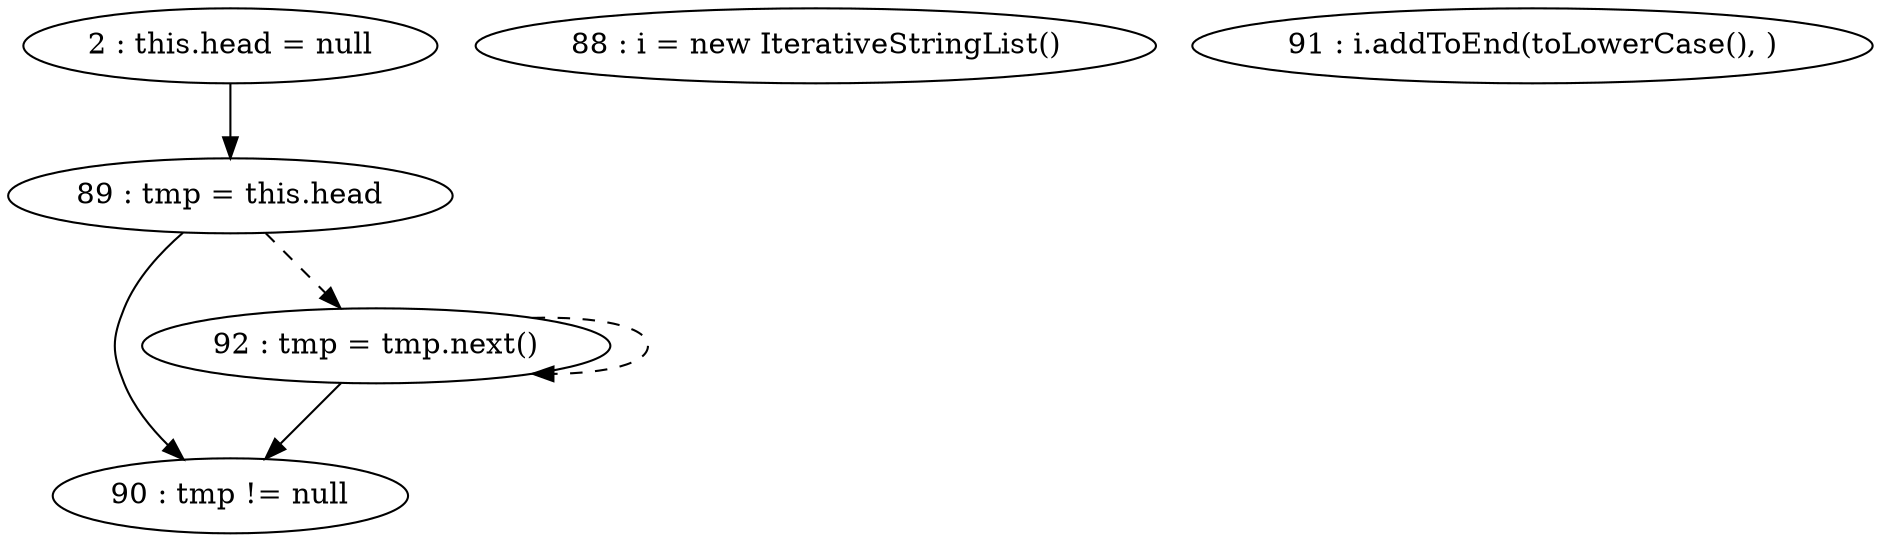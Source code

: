 digraph G {
"2 : this.head = null"
"2 : this.head = null" -> "89 : tmp = this.head"
"88 : i = new IterativeStringList()"
"89 : tmp = this.head"
"89 : tmp = this.head" -> "90 : tmp != null"
"89 : tmp = this.head" -> "92 : tmp = tmp.next()" [style=dashed]
"90 : tmp != null"
"91 : i.addToEnd(toLowerCase(), )"
"92 : tmp = tmp.next()"
"92 : tmp = tmp.next()" -> "90 : tmp != null"
"92 : tmp = tmp.next()" -> "92 : tmp = tmp.next()" [style=dashed]
"90 : tmp != null"
}